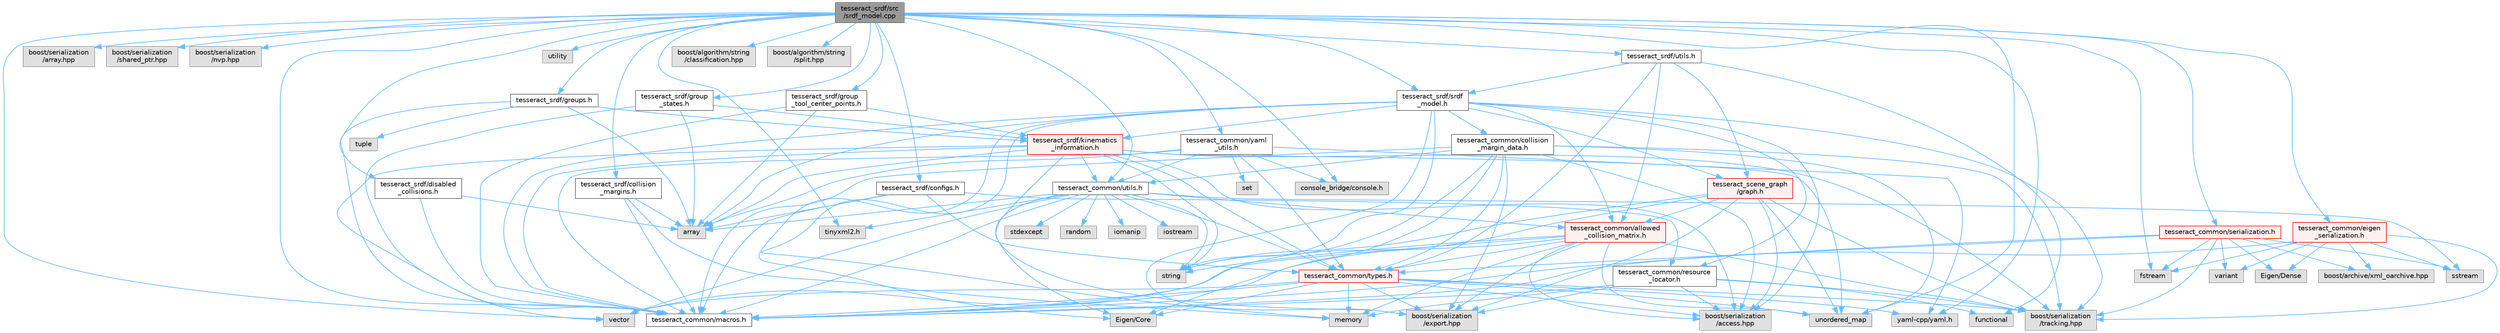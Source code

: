 digraph "tesseract_srdf/src/srdf_model.cpp"
{
 // LATEX_PDF_SIZE
  bgcolor="transparent";
  edge [fontname=Helvetica,fontsize=10,labelfontname=Helvetica,labelfontsize=10];
  node [fontname=Helvetica,fontsize=10,shape=box,height=0.2,width=0.4];
  Node1 [label="tesseract_srdf/src\l/srdf_model.cpp",height=0.2,width=0.4,color="gray40", fillcolor="grey60", style="filled", fontcolor="black",tooltip="Parse srdf xml."];
  Node1 -> Node2 [color="steelblue1",style="solid"];
  Node2 [label="tesseract_common/macros.h",height=0.2,width=0.4,color="grey40", fillcolor="white", style="filled",URL="$de/d3c/macros_8h.html",tooltip="Common Tesseract Macros."];
  Node1 -> Node3 [color="steelblue1",style="solid"];
  Node3 [label="boost/serialization\l/array.hpp",height=0.2,width=0.4,color="grey60", fillcolor="#E0E0E0", style="filled",tooltip=" "];
  Node1 -> Node4 [color="steelblue1",style="solid"];
  Node4 [label="boost/serialization\l/shared_ptr.hpp",height=0.2,width=0.4,color="grey60", fillcolor="#E0E0E0", style="filled",tooltip=" "];
  Node1 -> Node5 [color="steelblue1",style="solid"];
  Node5 [label="boost/serialization\l/nvp.hpp",height=0.2,width=0.4,color="grey60", fillcolor="#E0E0E0", style="filled",tooltip=" "];
  Node1 -> Node6 [color="steelblue1",style="solid"];
  Node6 [label="unordered_map",height=0.2,width=0.4,color="grey60", fillcolor="#E0E0E0", style="filled",tooltip=" "];
  Node1 -> Node7 [color="steelblue1",style="solid"];
  Node7 [label="vector",height=0.2,width=0.4,color="grey60", fillcolor="#E0E0E0", style="filled",tooltip=" "];
  Node1 -> Node8 [color="steelblue1",style="solid"];
  Node8 [label="utility",height=0.2,width=0.4,color="grey60", fillcolor="#E0E0E0", style="filled",tooltip=" "];
  Node1 -> Node9 [color="steelblue1",style="solid"];
  Node9 [label="console_bridge/console.h",height=0.2,width=0.4,color="grey60", fillcolor="#E0E0E0", style="filled",tooltip=" "];
  Node1 -> Node10 [color="steelblue1",style="solid"];
  Node10 [label="fstream",height=0.2,width=0.4,color="grey60", fillcolor="#E0E0E0", style="filled",tooltip=" "];
  Node1 -> Node11 [color="steelblue1",style="solid"];
  Node11 [label="tinyxml2.h",height=0.2,width=0.4,color="grey60", fillcolor="#E0E0E0", style="filled",tooltip=" "];
  Node1 -> Node12 [color="steelblue1",style="solid"];
  Node12 [label="boost/algorithm/string\l/classification.hpp",height=0.2,width=0.4,color="grey60", fillcolor="#E0E0E0", style="filled",tooltip=" "];
  Node1 -> Node13 [color="steelblue1",style="solid"];
  Node13 [label="boost/algorithm/string\l/split.hpp",height=0.2,width=0.4,color="grey60", fillcolor="#E0E0E0", style="filled",tooltip=" "];
  Node1 -> Node14 [color="steelblue1",style="solid"];
  Node14 [label="yaml-cpp/yaml.h",height=0.2,width=0.4,color="grey60", fillcolor="#E0E0E0", style="filled",tooltip=" "];
  Node1 -> Node15 [color="steelblue1",style="solid"];
  Node15 [label="tesseract_srdf/groups.h",height=0.2,width=0.4,color="grey40", fillcolor="white", style="filled",URL="$d5/df9/groups_8h.html",tooltip="Parse groups data from srdf file."];
  Node15 -> Node2 [color="steelblue1",style="solid"];
  Node15 -> Node16 [color="steelblue1",style="solid"];
  Node16 [label="array",height=0.2,width=0.4,color="grey60", fillcolor="#E0E0E0", style="filled",tooltip=" "];
  Node15 -> Node17 [color="steelblue1",style="solid"];
  Node17 [label="tuple",height=0.2,width=0.4,color="grey60", fillcolor="#E0E0E0", style="filled",tooltip=" "];
  Node15 -> Node18 [color="steelblue1",style="solid"];
  Node18 [label="tesseract_srdf/kinematics\l_information.h",height=0.2,width=0.4,color="red", fillcolor="#FFF0F0", style="filled",URL="$d3/d7a/kinematics__information_8h.html",tooltip="This hold the kinematics information."];
  Node18 -> Node2 [color="steelblue1",style="solid"];
  Node18 -> Node19 [color="steelblue1",style="solid"];
  Node19 [label="boost/serialization\l/access.hpp",height=0.2,width=0.4,color="grey60", fillcolor="#E0E0E0", style="filled",tooltip=" "];
  Node18 -> Node6 [color="steelblue1",style="solid"];
  Node18 -> Node20 [color="steelblue1",style="solid"];
  Node20 [label="string",height=0.2,width=0.4,color="grey60", fillcolor="#E0E0E0", style="filled",tooltip=" "];
  Node18 -> Node7 [color="steelblue1",style="solid"];
  Node18 -> Node16 [color="steelblue1",style="solid"];
  Node18 -> Node23 [color="steelblue1",style="solid"];
  Node23 [label="tesseract_common/types.h",height=0.2,width=0.4,color="red", fillcolor="#FFF0F0", style="filled",URL="$dd/ddb/tesseract__common_2include_2tesseract__common_2types_8h.html",tooltip="Common Tesseract Types."];
  Node23 -> Node2 [color="steelblue1",style="solid"];
  Node23 -> Node19 [color="steelblue1",style="solid"];
  Node23 -> Node24 [color="steelblue1",style="solid"];
  Node24 [label="Eigen/Core",height=0.2,width=0.4,color="grey60", fillcolor="#E0E0E0", style="filled",tooltip=" "];
  Node23 -> Node7 [color="steelblue1",style="solid"];
  Node23 -> Node25 [color="steelblue1",style="solid"];
  Node25 [label="memory",height=0.2,width=0.4,color="grey60", fillcolor="#E0E0E0", style="filled",tooltip=" "];
  Node23 -> Node6 [color="steelblue1",style="solid"];
  Node23 -> Node14 [color="steelblue1",style="solid"];
  Node23 -> Node29 [color="steelblue1",style="solid"];
  Node29 [label="boost/serialization\l/export.hpp",height=0.2,width=0.4,color="grey60", fillcolor="#E0E0E0", style="filled",tooltip=" "];
  Node23 -> Node30 [color="steelblue1",style="solid"];
  Node30 [label="boost/serialization\l/tracking.hpp",height=0.2,width=0.4,color="grey60", fillcolor="#E0E0E0", style="filled",tooltip=" "];
  Node18 -> Node31 [color="steelblue1",style="solid"];
  Node31 [label="tesseract_common/utils.h",height=0.2,width=0.4,color="grey40", fillcolor="white", style="filled",URL="$dc/d79/tesseract__common_2include_2tesseract__common_2utils_8h.html",tooltip="Common Tesseract Utility Functions."];
  Node31 -> Node2 [color="steelblue1",style="solid"];
  Node31 -> Node16 [color="steelblue1",style="solid"];
  Node31 -> Node7 [color="steelblue1",style="solid"];
  Node31 -> Node20 [color="steelblue1",style="solid"];
  Node31 -> Node32 [color="steelblue1",style="solid"];
  Node32 [label="sstream",height=0.2,width=0.4,color="grey60", fillcolor="#E0E0E0", style="filled",tooltip=" "];
  Node31 -> Node33 [color="steelblue1",style="solid"];
  Node33 [label="stdexcept",height=0.2,width=0.4,color="grey60", fillcolor="#E0E0E0", style="filled",tooltip=" "];
  Node31 -> Node34 [color="steelblue1",style="solid"];
  Node34 [label="random",height=0.2,width=0.4,color="grey60", fillcolor="#E0E0E0", style="filled",tooltip=" "];
  Node31 -> Node35 [color="steelblue1",style="solid"];
  Node35 [label="iomanip",height=0.2,width=0.4,color="grey60", fillcolor="#E0E0E0", style="filled",tooltip=" "];
  Node31 -> Node24 [color="steelblue1",style="solid"];
  Node31 -> Node36 [color="steelblue1",style="solid"];
  Node36 [label="iostream",height=0.2,width=0.4,color="grey60", fillcolor="#E0E0E0", style="filled",tooltip=" "];
  Node31 -> Node11 [color="steelblue1",style="solid"];
  Node31 -> Node37 [color="steelblue1",style="solid"];
  Node37 [label="tesseract_common/allowed\l_collision_matrix.h",height=0.2,width=0.4,color="red", fillcolor="#FFF0F0", style="filled",URL="$d2/d01/allowed__collision__matrix_8h.html",tooltip=" "];
  Node37 -> Node2 [color="steelblue1",style="solid"];
  Node37 -> Node19 [color="steelblue1",style="solid"];
  Node37 -> Node20 [color="steelblue1",style="solid"];
  Node37 -> Node7 [color="steelblue1",style="solid"];
  Node37 -> Node25 [color="steelblue1",style="solid"];
  Node37 -> Node6 [color="steelblue1",style="solid"];
  Node37 -> Node23 [color="steelblue1",style="solid"];
  Node37 -> Node29 [color="steelblue1",style="solid"];
  Node37 -> Node30 [color="steelblue1",style="solid"];
  Node31 -> Node23 [color="steelblue1",style="solid"];
  Node18 -> Node29 [color="steelblue1",style="solid"];
  Node18 -> Node30 [color="steelblue1",style="solid"];
  Node1 -> Node39 [color="steelblue1",style="solid"];
  Node39 [label="tesseract_srdf/group\l_states.h",height=0.2,width=0.4,color="grey40", fillcolor="white", style="filled",URL="$d6/d1e/group__states_8h.html",tooltip="Parse group states data from srdf file."];
  Node39 -> Node2 [color="steelblue1",style="solid"];
  Node39 -> Node16 [color="steelblue1",style="solid"];
  Node39 -> Node18 [color="steelblue1",style="solid"];
  Node1 -> Node40 [color="steelblue1",style="solid"];
  Node40 [label="tesseract_srdf/group\l_tool_center_points.h",height=0.2,width=0.4,color="grey40", fillcolor="white", style="filled",URL="$d1/d42/group__tool__center__points_8h.html",tooltip="Parse group tool center points data from srdf file."];
  Node40 -> Node2 [color="steelblue1",style="solid"];
  Node40 -> Node16 [color="steelblue1",style="solid"];
  Node40 -> Node18 [color="steelblue1",style="solid"];
  Node1 -> Node41 [color="steelblue1",style="solid"];
  Node41 [label="tesseract_srdf/disabled\l_collisions.h",height=0.2,width=0.4,color="grey40", fillcolor="white", style="filled",URL="$d3/d68/disabled__collisions_8h.html",tooltip="Parse disabled collision data from srdf file."];
  Node41 -> Node2 [color="steelblue1",style="solid"];
  Node41 -> Node16 [color="steelblue1",style="solid"];
  Node1 -> Node42 [color="steelblue1",style="solid"];
  Node42 [label="tesseract_srdf/collision\l_margins.h",height=0.2,width=0.4,color="grey40", fillcolor="white", style="filled",URL="$dd/db1/collision__margins_8h.html",tooltip="Parse collision margin data from srdf file."];
  Node42 -> Node2 [color="steelblue1",style="solid"];
  Node42 -> Node16 [color="steelblue1",style="solid"];
  Node42 -> Node25 [color="steelblue1",style="solid"];
  Node1 -> Node43 [color="steelblue1",style="solid"];
  Node43 [label="tesseract_srdf/configs.h",height=0.2,width=0.4,color="grey40", fillcolor="white", style="filled",URL="$d7/da8/configs_8h.html",tooltip=" "];
  Node43 -> Node2 [color="steelblue1",style="solid"];
  Node43 -> Node16 [color="steelblue1",style="solid"];
  Node43 -> Node23 [color="steelblue1",style="solid"];
  Node43 -> Node44 [color="steelblue1",style="solid"];
  Node44 [label="tesseract_common/resource\l_locator.h",height=0.2,width=0.4,color="grey40", fillcolor="white", style="filled",URL="$d3/d95/resource__locator_8h.html",tooltip="Locate and retrieve resource data."];
  Node44 -> Node2 [color="steelblue1",style="solid"];
  Node44 -> Node19 [color="steelblue1",style="solid"];
  Node44 -> Node45 [color="steelblue1",style="solid"];
  Node45 [label="functional",height=0.2,width=0.4,color="grey60", fillcolor="#E0E0E0", style="filled",tooltip=" "];
  Node44 -> Node25 [color="steelblue1",style="solid"];
  Node44 -> Node29 [color="steelblue1",style="solid"];
  Node44 -> Node30 [color="steelblue1",style="solid"];
  Node1 -> Node46 [color="steelblue1",style="solid"];
  Node46 [label="tesseract_srdf/srdf\l_model.h",height=0.2,width=0.4,color="grey40", fillcolor="white", style="filled",URL="$d0/d42/srdf__model_8h.html",tooltip="Parse srdf xml."];
  Node46 -> Node2 [color="steelblue1",style="solid"];
  Node46 -> Node19 [color="steelblue1",style="solid"];
  Node46 -> Node20 [color="steelblue1",style="solid"];
  Node46 -> Node25 [color="steelblue1",style="solid"];
  Node46 -> Node16 [color="steelblue1",style="solid"];
  Node46 -> Node24 [color="steelblue1",style="solid"];
  Node46 -> Node18 [color="steelblue1",style="solid"];
  Node46 -> Node47 [color="steelblue1",style="solid"];
  Node47 [label="tesseract_scene_graph\l/graph.h",height=0.2,width=0.4,color="red", fillcolor="#FFF0F0", style="filled",URL="$d6/df3/graph_8h.html",tooltip="A basic scene graph using boost."];
  Node47 -> Node2 [color="steelblue1",style="solid"];
  Node47 -> Node19 [color="steelblue1",style="solid"];
  Node47 -> Node20 [color="steelblue1",style="solid"];
  Node47 -> Node6 [color="steelblue1",style="solid"];
  Node47 -> Node37 [color="steelblue1",style="solid"];
  Node47 -> Node29 [color="steelblue1",style="solid"];
  Node47 -> Node30 [color="steelblue1",style="solid"];
  Node46 -> Node37 [color="steelblue1",style="solid"];
  Node46 -> Node44 [color="steelblue1",style="solid"];
  Node46 -> Node57 [color="steelblue1",style="solid"];
  Node57 [label="tesseract_common/collision\l_margin_data.h",height=0.2,width=0.4,color="grey40", fillcolor="white", style="filled",URL="$d4/da8/collision__margin__data_8h.html",tooltip="This is used to store collision margin information."];
  Node57 -> Node2 [color="steelblue1",style="solid"];
  Node57 -> Node19 [color="steelblue1",style="solid"];
  Node57 -> Node24 [color="steelblue1",style="solid"];
  Node57 -> Node20 [color="steelblue1",style="solid"];
  Node57 -> Node6 [color="steelblue1",style="solid"];
  Node57 -> Node23 [color="steelblue1",style="solid"];
  Node57 -> Node31 [color="steelblue1",style="solid"];
  Node57 -> Node29 [color="steelblue1",style="solid"];
  Node57 -> Node30 [color="steelblue1",style="solid"];
  Node46 -> Node29 [color="steelblue1",style="solid"];
  Node46 -> Node30 [color="steelblue1",style="solid"];
  Node1 -> Node58 [color="steelblue1",style="solid"];
  Node58 [label="tesseract_srdf/utils.h",height=0.2,width=0.4,color="grey40", fillcolor="white", style="filled",URL="$dd/d02/tesseract__srdf_2include_2tesseract__srdf_2utils_8h.html",tooltip="Tesseract SRDF utility functions."];
  Node58 -> Node45 [color="steelblue1",style="solid"];
  Node58 -> Node37 [color="steelblue1",style="solid"];
  Node58 -> Node23 [color="steelblue1",style="solid"];
  Node58 -> Node47 [color="steelblue1",style="solid"];
  Node58 -> Node46 [color="steelblue1",style="solid"];
  Node1 -> Node31 [color="steelblue1",style="solid"];
  Node1 -> Node59 [color="steelblue1",style="solid"];
  Node59 [label="tesseract_common/yaml\l_utils.h",height=0.2,width=0.4,color="grey40", fillcolor="white", style="filled",URL="$d2/db4/yaml__utils_8h.html",tooltip="YAML Type conversions."];
  Node59 -> Node2 [color="steelblue1",style="solid"];
  Node59 -> Node14 [color="steelblue1",style="solid"];
  Node59 -> Node60 [color="steelblue1",style="solid"];
  Node60 [label="set",height=0.2,width=0.4,color="grey60", fillcolor="#E0E0E0", style="filled",tooltip=" "];
  Node59 -> Node16 [color="steelblue1",style="solid"];
  Node59 -> Node9 [color="steelblue1",style="solid"];
  Node59 -> Node23 [color="steelblue1",style="solid"];
  Node59 -> Node31 [color="steelblue1",style="solid"];
  Node1 -> Node61 [color="steelblue1",style="solid"];
  Node61 [label="tesseract_common/eigen\l_serialization.h",height=0.2,width=0.4,color="red", fillcolor="#FFF0F0", style="filled",URL="$d1/df1/eigen__serialization_8h.html",tooltip=" "];
  Node61 -> Node2 [color="steelblue1",style="solid"];
  Node61 -> Node62 [color="steelblue1",style="solid"];
  Node62 [label="variant",height=0.2,width=0.4,color="grey60", fillcolor="#E0E0E0", style="filled",tooltip=" "];
  Node61 -> Node63 [color="steelblue1",style="solid"];
  Node63 [label="Eigen/Dense",height=0.2,width=0.4,color="grey60", fillcolor="#E0E0E0", style="filled",tooltip=" "];
  Node61 -> Node10 [color="steelblue1",style="solid"];
  Node61 -> Node32 [color="steelblue1",style="solid"];
  Node61 -> Node64 [color="steelblue1",style="solid"];
  Node64 [label="boost/archive/xml_oarchive.hpp",height=0.2,width=0.4,color="grey60", fillcolor="#E0E0E0", style="filled",tooltip=" "];
  Node61 -> Node30 [color="steelblue1",style="solid"];
  Node1 -> Node69 [color="steelblue1",style="solid"];
  Node69 [label="tesseract_common/serialization.h",height=0.2,width=0.4,color="red", fillcolor="#FFF0F0", style="filled",URL="$dc/d7d/tesseract__common_2include_2tesseract__common_2serialization_8h.html",tooltip="Additional Boost serialization wrappers."];
  Node69 -> Node2 [color="steelblue1",style="solid"];
  Node69 -> Node62 [color="steelblue1",style="solid"];
  Node69 -> Node63 [color="steelblue1",style="solid"];
  Node69 -> Node10 [color="steelblue1",style="solid"];
  Node69 -> Node32 [color="steelblue1",style="solid"];
  Node69 -> Node64 [color="steelblue1",style="solid"];
  Node69 -> Node30 [color="steelblue1",style="solid"];
  Node69 -> Node23 [color="steelblue1",style="solid"];
}
